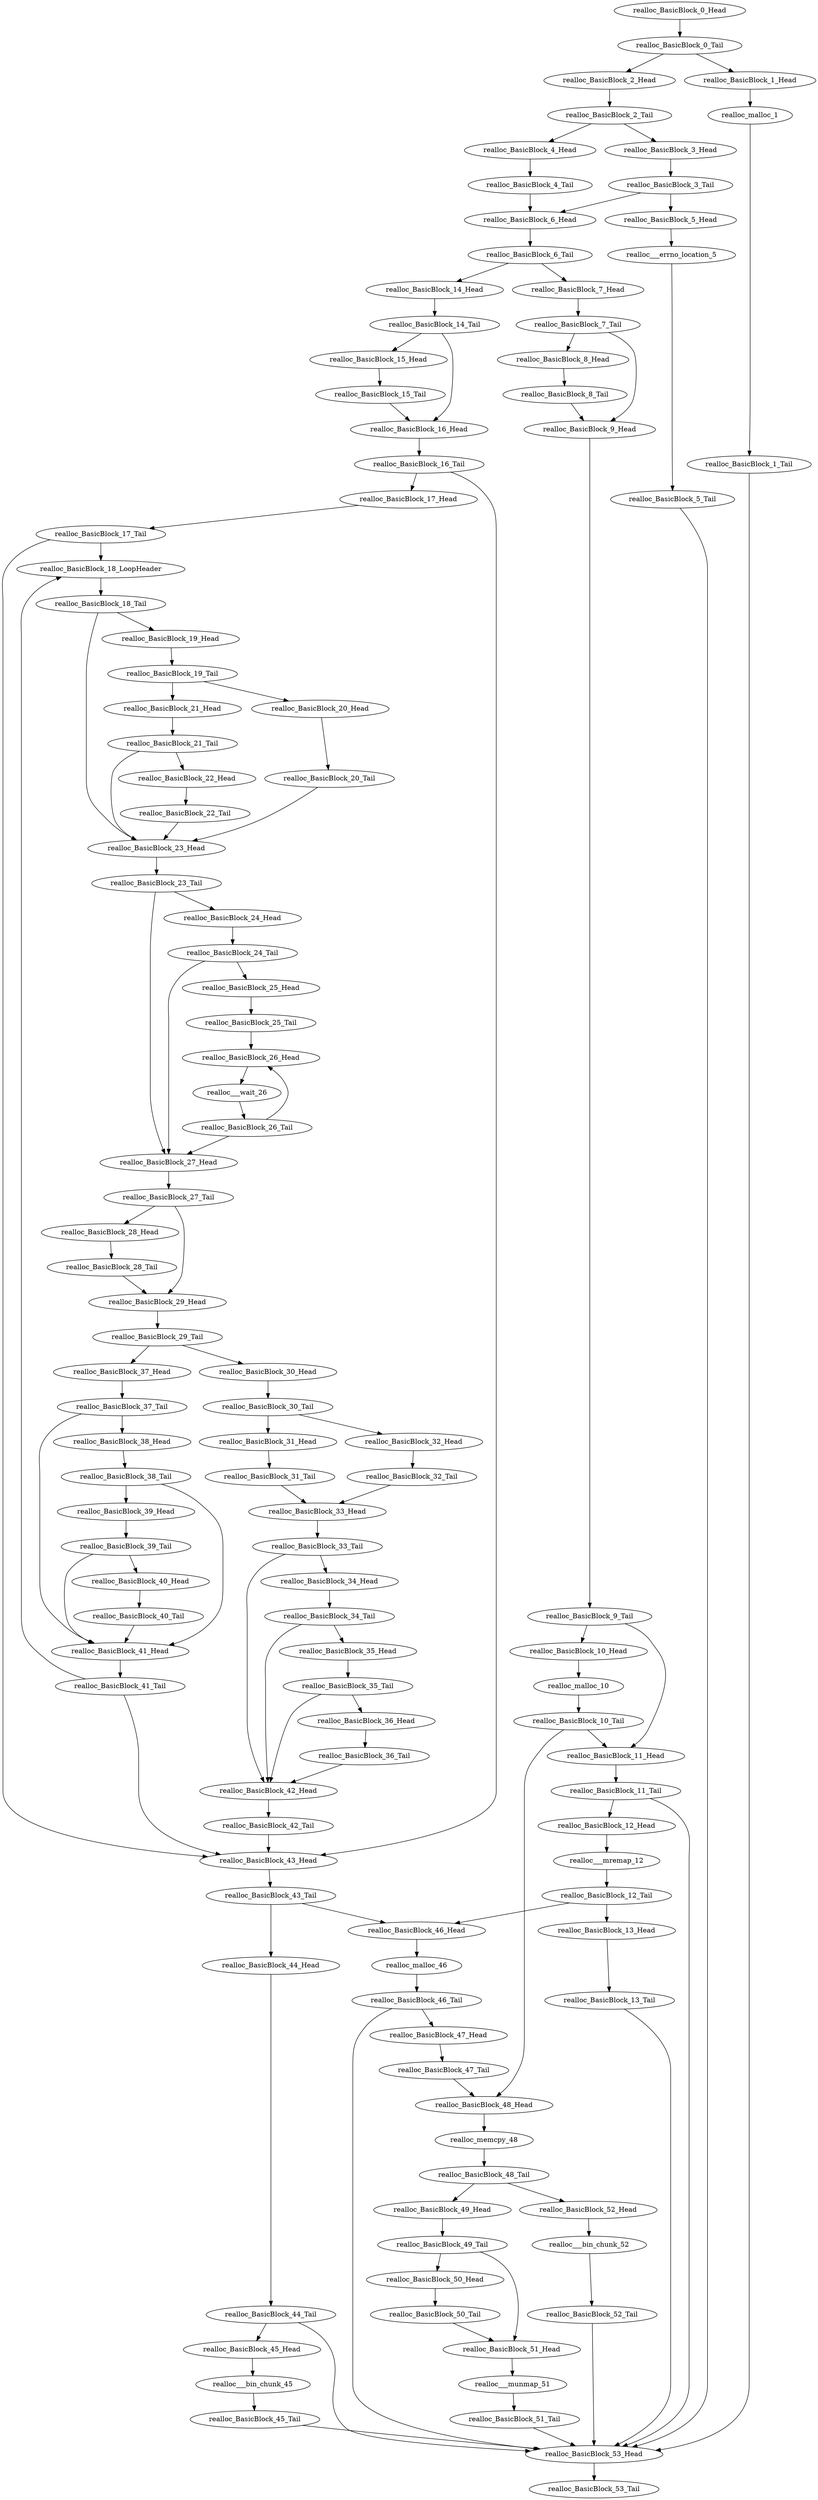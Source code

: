digraph G {
    "realloc_BasicBlock_12_Head" -> "realloc___mremap_12"
    "realloc___mremap_12" -> "realloc_BasicBlock_12_Tail"
    "realloc_BasicBlock_22_Head" -> "realloc_BasicBlock_22_Tail"
    "realloc_BasicBlock_22_Tail" -> "realloc_BasicBlock_23_Head"
    "realloc___errno_location_5" -> "realloc_BasicBlock_5_Tail"
    "realloc_BasicBlock_5_Tail" -> "realloc_BasicBlock_53_Head"
    "realloc_BasicBlock_24_Head" -> "realloc_BasicBlock_24_Tail"
    "realloc_BasicBlock_24_Tail" -> "realloc_BasicBlock_27_Head"
    "realloc_BasicBlock_24_Tail" -> "realloc_BasicBlock_25_Head"
    "realloc_BasicBlock_23_Head" -> "realloc_BasicBlock_23_Tail"
    "realloc_BasicBlock_23_Tail" -> "realloc_BasicBlock_24_Head"
    "realloc_BasicBlock_23_Tail" -> "realloc_BasicBlock_27_Head"
    "realloc_BasicBlock_27_Head" -> "realloc_BasicBlock_27_Tail"
    "realloc_BasicBlock_27_Tail" -> "realloc_BasicBlock_28_Head"
    "realloc_BasicBlock_27_Tail" -> "realloc_BasicBlock_29_Head"
    "realloc_BasicBlock_2_Tail" -> "realloc_BasicBlock_3_Head"
    "realloc_BasicBlock_2_Tail" -> "realloc_BasicBlock_4_Head"
    "realloc_BasicBlock_3_Head" -> "realloc_BasicBlock_3_Tail"
    "realloc_BasicBlock_17_Head" -> "realloc_BasicBlock_17_Tail"
    "realloc_BasicBlock_17_Tail" -> "realloc_BasicBlock_18_LoopHeader"
    "realloc_BasicBlock_17_Tail" -> "realloc_BasicBlock_43_Head"
    "realloc_BasicBlock_0_Head" -> "realloc_BasicBlock_0_Tail"
    "realloc_BasicBlock_16_Head" -> "realloc_BasicBlock_16_Tail"
    "realloc_BasicBlock_16_Tail" -> "realloc_BasicBlock_17_Head"
    "realloc_BasicBlock_16_Tail" -> "realloc_BasicBlock_43_Head"
    "realloc_BasicBlock_13_Tail" -> "realloc_BasicBlock_53_Head"
    "realloc_BasicBlock_19_Head" -> "realloc_BasicBlock_19_Tail"
    "realloc_BasicBlock_19_Tail" -> "realloc_BasicBlock_20_Head"
    "realloc_BasicBlock_19_Tail" -> "realloc_BasicBlock_21_Head"
    "realloc_BasicBlock_30_Head" -> "realloc_BasicBlock_30_Tail"
    "realloc_BasicBlock_30_Tail" -> "realloc_BasicBlock_32_Head"
    "realloc_BasicBlock_30_Tail" -> "realloc_BasicBlock_31_Head"
    "realloc_BasicBlock_3_Tail" -> "realloc_BasicBlock_5_Head"
    "realloc_BasicBlock_3_Tail" -> "realloc_BasicBlock_6_Head"
    "realloc_BasicBlock_14_Tail" -> "realloc_BasicBlock_16_Head"
    "realloc_BasicBlock_14_Tail" -> "realloc_BasicBlock_15_Head"
    "realloc_BasicBlock_15_Head" -> "realloc_BasicBlock_15_Tail"
    "realloc_BasicBlock_32_Head" -> "realloc_BasicBlock_32_Tail"
    "realloc_BasicBlock_32_Tail" -> "realloc_BasicBlock_33_Head"
    "realloc_BasicBlock_20_Head" -> "realloc_BasicBlock_20_Tail"
    "realloc_BasicBlock_20_Tail" -> "realloc_BasicBlock_23_Head"
    "realloc_BasicBlock_2_Head" -> "realloc_BasicBlock_2_Tail"
    "realloc_BasicBlock_28_Head" -> "realloc_BasicBlock_28_Tail"
    "realloc_BasicBlock_28_Tail" -> "realloc_BasicBlock_29_Head"
    "realloc_BasicBlock_12_Tail" -> "realloc_BasicBlock_13_Head"
    "realloc_BasicBlock_12_Tail" -> "realloc_BasicBlock_46_Head"
    "realloc_BasicBlock_13_Head" -> "realloc_BasicBlock_13_Tail"
    "realloc_BasicBlock_14_Head" -> "realloc_BasicBlock_14_Tail"
    "realloc_BasicBlock_15_Tail" -> "realloc_BasicBlock_16_Head"
    "realloc_BasicBlock_26_Head" -> "realloc___wait_26"
    "realloc___wait_26" -> "realloc_BasicBlock_26_Tail"
    "realloc_BasicBlock_26_Tail" -> "realloc_BasicBlock_27_Head"
    "realloc_BasicBlock_26_Tail" -> "realloc_BasicBlock_26_Head"
    "realloc_BasicBlock_25_Head" -> "realloc_BasicBlock_25_Tail"
    "realloc_BasicBlock_25_Tail" -> "realloc_BasicBlock_26_Head"
    "realloc_BasicBlock_39_Tail" -> "realloc_BasicBlock_40_Head"
    "realloc_BasicBlock_39_Tail" -> "realloc_BasicBlock_41_Head"
    "realloc_BasicBlock_40_Head" -> "realloc_BasicBlock_40_Tail"
    "realloc_BasicBlock_40_Tail" -> "realloc_BasicBlock_41_Head"
    "realloc_BasicBlock_41_Head" -> "realloc_BasicBlock_41_Tail"
    "realloc_BasicBlock_46_Tail" -> "realloc_BasicBlock_47_Head"
    "realloc_BasicBlock_46_Tail" -> "realloc_BasicBlock_53_Head"
    "realloc_BasicBlock_47_Head" -> "realloc_BasicBlock_47_Tail"
    "realloc_BasicBlock_47_Tail" -> "realloc_BasicBlock_48_Head"
    "realloc_BasicBlock_48_Head" -> "realloc_memcpy_48"
    "realloc_BasicBlock_1_Head" -> "realloc_malloc_1"
    "realloc_BasicBlock_1_Tail" -> "realloc_BasicBlock_53_Head"
    "realloc_BasicBlock_38_Head" -> "realloc_BasicBlock_38_Tail"
    "realloc_BasicBlock_38_Tail" -> "realloc_BasicBlock_41_Head"
    "realloc_BasicBlock_38_Tail" -> "realloc_BasicBlock_39_Head"
    "realloc_BasicBlock_39_Head" -> "realloc_BasicBlock_39_Tail"
    "realloc_BasicBlock_36_Head" -> "realloc_BasicBlock_36_Tail"
    "realloc_BasicBlock_36_Tail" -> "realloc_BasicBlock_42_Head"
    "realloc_BasicBlock_37_Head" -> "realloc_BasicBlock_37_Tail"
    "realloc_BasicBlock_37_Tail" -> "realloc_BasicBlock_41_Head"
    "realloc_BasicBlock_37_Tail" -> "realloc_BasicBlock_38_Head"
    "realloc_BasicBlock_43_Tail" -> "realloc_BasicBlock_44_Head"
    "realloc_BasicBlock_43_Tail" -> "realloc_BasicBlock_46_Head"
    "realloc_BasicBlock_44_Head" -> "realloc_BasicBlock_44_Tail"
    "realloc_BasicBlock_44_Tail" -> "realloc_BasicBlock_45_Head"
    "realloc_BasicBlock_44_Tail" -> "realloc_BasicBlock_53_Head"
    "realloc_malloc_1" -> "realloc_BasicBlock_1_Tail"
    "realloc_BasicBlock_6_Tail" -> "realloc_BasicBlock_14_Head"
    "realloc_BasicBlock_6_Tail" -> "realloc_BasicBlock_7_Head"
    "realloc_BasicBlock_7_Head" -> "realloc_BasicBlock_7_Tail"
    "realloc_BasicBlock_18_LoopHeader" -> "realloc_BasicBlock_18_Tail"
    "realloc_BasicBlock_18_Tail" -> "realloc_BasicBlock_23_Head"
    "realloc_BasicBlock_18_Tail" -> "realloc_BasicBlock_19_Head"
    "realloc_BasicBlock_0_Tail" -> "realloc_BasicBlock_2_Head"
    "realloc_BasicBlock_0_Tail" -> "realloc_BasicBlock_1_Head"
    "realloc_BasicBlock_10_Head" -> "realloc_malloc_10"
    "realloc_BasicBlock_41_Tail" -> "realloc_BasicBlock_18_LoopHeader"
    "realloc_BasicBlock_41_Tail" -> "realloc_BasicBlock_43_Head"
    "realloc_BasicBlock_42_Head" -> "realloc_BasicBlock_42_Tail"
    "realloc_BasicBlock_42_Tail" -> "realloc_BasicBlock_43_Head"
    "realloc_BasicBlock_43_Head" -> "realloc_BasicBlock_43_Tail"
    "realloc_BasicBlock_7_Tail" -> "realloc_BasicBlock_8_Head"
    "realloc_BasicBlock_7_Tail" -> "realloc_BasicBlock_9_Head"
    "realloc_BasicBlock_8_Head" -> "realloc_BasicBlock_8_Tail"
    "realloc_memcpy_48" -> "realloc_BasicBlock_48_Tail"
    "realloc_BasicBlock_48_Tail" -> "realloc_BasicBlock_49_Head"
    "realloc_BasicBlock_48_Tail" -> "realloc_BasicBlock_52_Head"
    "realloc_BasicBlock_49_Head" -> "realloc_BasicBlock_49_Tail"
    "realloc_BasicBlock_49_Tail" -> "realloc_BasicBlock_50_Head"
    "realloc_BasicBlock_49_Tail" -> "realloc_BasicBlock_51_Head"
    "realloc_BasicBlock_4_Head" -> "realloc_BasicBlock_4_Tail"
    "realloc_BasicBlock_4_Tail" -> "realloc_BasicBlock_6_Head"
    "realloc_BasicBlock_21_Head" -> "realloc_BasicBlock_21_Tail"
    "realloc_BasicBlock_21_Tail" -> "realloc_BasicBlock_22_Head"
    "realloc_BasicBlock_21_Tail" -> "realloc_BasicBlock_23_Head"
    "realloc_BasicBlock_45_Head" -> "realloc___bin_chunk_45"
    "realloc___bin_chunk_45" -> "realloc_BasicBlock_45_Tail"
    "realloc_BasicBlock_45_Tail" -> "realloc_BasicBlock_53_Head"
    "realloc_BasicBlock_46_Head" -> "realloc_malloc_46"
    "realloc_malloc_46" -> "realloc_BasicBlock_46_Tail"
    "realloc_BasicBlock_50_Head" -> "realloc_BasicBlock_50_Tail"
    "realloc_BasicBlock_50_Tail" -> "realloc_BasicBlock_51_Head"
    "realloc_BasicBlock_51_Head" -> "realloc___munmap_51"
    "realloc___munmap_51" -> "realloc_BasicBlock_51_Tail"
    "realloc_BasicBlock_34_Tail" -> "realloc_BasicBlock_42_Head"
    "realloc_BasicBlock_34_Tail" -> "realloc_BasicBlock_35_Head"
    "realloc_BasicBlock_35_Head" -> "realloc_BasicBlock_35_Tail"
    "realloc_BasicBlock_35_Tail" -> "realloc_BasicBlock_36_Head"
    "realloc_BasicBlock_35_Tail" -> "realloc_BasicBlock_42_Head"
    "realloc_BasicBlock_5_Head" -> "realloc___errno_location_5"
    "realloc_BasicBlock_9_Head" -> "realloc_BasicBlock_9_Tail"
    "realloc_BasicBlock_9_Tail" -> "realloc_BasicBlock_10_Head"
    "realloc_BasicBlock_9_Tail" -> "realloc_BasicBlock_11_Head"
    "realloc_BasicBlock_29_Head" -> "realloc_BasicBlock_29_Tail"
    "realloc_BasicBlock_29_Tail" -> "realloc_BasicBlock_30_Head"
    "realloc_BasicBlock_29_Tail" -> "realloc_BasicBlock_37_Head"
    "realloc_malloc_10" -> "realloc_BasicBlock_10_Tail"
    "realloc_BasicBlock_10_Tail" -> "realloc_BasicBlock_48_Head"
    "realloc_BasicBlock_10_Tail" -> "realloc_BasicBlock_11_Head"
    "realloc_BasicBlock_33_Head" -> "realloc_BasicBlock_33_Tail"
    "realloc_BasicBlock_33_Tail" -> "realloc_BasicBlock_42_Head"
    "realloc_BasicBlock_33_Tail" -> "realloc_BasicBlock_34_Head"
    "realloc_BasicBlock_34_Head" -> "realloc_BasicBlock_34_Tail"
    "realloc_BasicBlock_31_Head" -> "realloc_BasicBlock_31_Tail"
    "realloc_BasicBlock_31_Tail" -> "realloc_BasicBlock_33_Head"
    "realloc_BasicBlock_11_Head" -> "realloc_BasicBlock_11_Tail"
    "realloc_BasicBlock_11_Tail" -> "realloc_BasicBlock_12_Head"
    "realloc_BasicBlock_11_Tail" -> "realloc_BasicBlock_53_Head"
    "realloc_BasicBlock_6_Head" -> "realloc_BasicBlock_6_Tail"
    "realloc_BasicBlock_8_Tail" -> "realloc_BasicBlock_9_Head"
    "realloc_BasicBlock_51_Tail" -> "realloc_BasicBlock_53_Head"
    "realloc_BasicBlock_52_Head" -> "realloc___bin_chunk_52"
    "realloc___bin_chunk_52" -> "realloc_BasicBlock_52_Tail"
    "realloc_BasicBlock_52_Tail" -> "realloc_BasicBlock_53_Head"
    "realloc_BasicBlock_53_Head" -> "realloc_BasicBlock_53_Tail"
}
